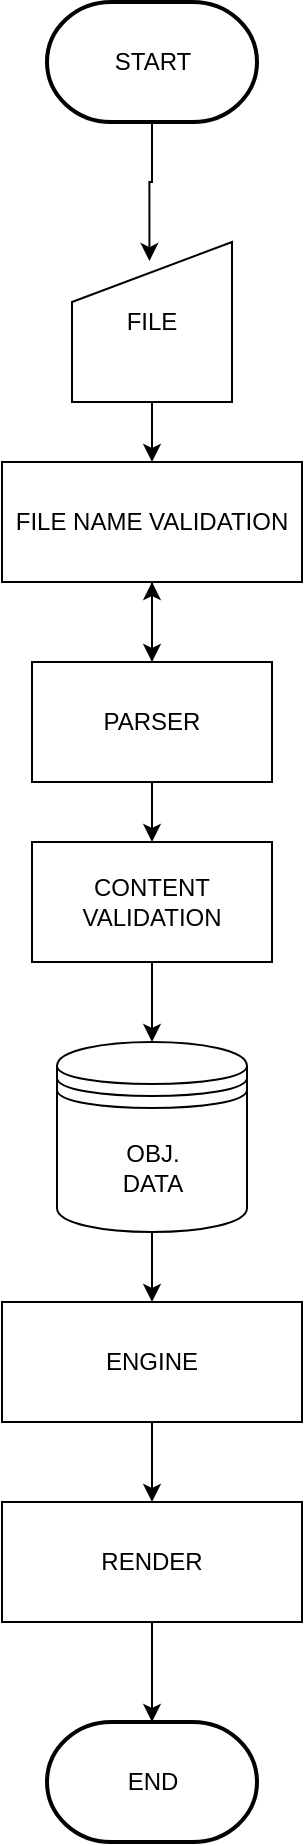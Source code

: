 <mxfile version="21.3.6" type="github">
  <diagram name="Página-1" id="TV4AakHOSTzpoMoIq7GN">
    <mxGraphModel dx="880" dy="465" grid="1" gridSize="10" guides="1" tooltips="1" connect="1" arrows="1" fold="1" page="1" pageScale="1" pageWidth="827" pageHeight="1169" math="0" shadow="0">
      <root>
        <mxCell id="0" />
        <mxCell id="1" parent="0" />
        <mxCell id="4o38gGSABj1w3CJTn9y1-9" style="edgeStyle=orthogonalEdgeStyle;rounded=0;orthogonalLoop=1;jettySize=auto;html=1;exitX=0.5;exitY=1;exitDx=0;exitDy=0;" parent="1" source="4o38gGSABj1w3CJTn9y1-1" target="4o38gGSABj1w3CJTn9y1-5" edge="1">
          <mxGeometry relative="1" as="geometry" />
        </mxCell>
        <mxCell id="4o38gGSABj1w3CJTn9y1-14" value="" style="edgeStyle=orthogonalEdgeStyle;rounded=0;orthogonalLoop=1;jettySize=auto;html=1;" parent="1" source="4o38gGSABj1w3CJTn9y1-1" target="4o38gGSABj1w3CJTn9y1-6" edge="1">
          <mxGeometry relative="1" as="geometry" />
        </mxCell>
        <mxCell id="4o38gGSABj1w3CJTn9y1-1" value="PARSER" style="rounded=0;whiteSpace=wrap;html=1;" parent="1" vertex="1">
          <mxGeometry x="325" y="420" width="120" height="60" as="geometry" />
        </mxCell>
        <mxCell id="4o38gGSABj1w3CJTn9y1-7" style="edgeStyle=orthogonalEdgeStyle;rounded=0;orthogonalLoop=1;jettySize=auto;html=1;entryX=0.5;entryY=0;entryDx=0;entryDy=0;" parent="1" source="4o38gGSABj1w3CJTn9y1-3" target="4o38gGSABj1w3CJTn9y1-6" edge="1">
          <mxGeometry relative="1" as="geometry" />
        </mxCell>
        <mxCell id="4o38gGSABj1w3CJTn9y1-3" value="FILE" style="shape=manualInput;whiteSpace=wrap;html=1;" parent="1" vertex="1">
          <mxGeometry x="345" y="210" width="80" height="80" as="geometry" />
        </mxCell>
        <mxCell id="4o38gGSABj1w3CJTn9y1-13" style="edgeStyle=orthogonalEdgeStyle;rounded=0;orthogonalLoop=1;jettySize=auto;html=1;exitX=0.5;exitY=1;exitDx=0;exitDy=0;entryX=0.5;entryY=0;entryDx=0;entryDy=0;" parent="1" source="4o38gGSABj1w3CJTn9y1-5" target="4o38gGSABj1w3CJTn9y1-11" edge="1">
          <mxGeometry relative="1" as="geometry" />
        </mxCell>
        <mxCell id="4o38gGSABj1w3CJTn9y1-5" value="CONTENT VALIDATION" style="rounded=0;whiteSpace=wrap;html=1;" parent="1" vertex="1">
          <mxGeometry x="325" y="510" width="120" height="60" as="geometry" />
        </mxCell>
        <mxCell id="4o38gGSABj1w3CJTn9y1-8" style="edgeStyle=orthogonalEdgeStyle;rounded=0;orthogonalLoop=1;jettySize=auto;html=1;exitX=0.5;exitY=1;exitDx=0;exitDy=0;entryX=0.5;entryY=0;entryDx=0;entryDy=0;" parent="1" source="4o38gGSABj1w3CJTn9y1-6" target="4o38gGSABj1w3CJTn9y1-1" edge="1">
          <mxGeometry relative="1" as="geometry" />
        </mxCell>
        <mxCell id="4o38gGSABj1w3CJTn9y1-6" value="FILE NAME VALIDATION" style="rounded=0;whiteSpace=wrap;html=1;" parent="1" vertex="1">
          <mxGeometry x="310" y="320" width="150" height="60" as="geometry" />
        </mxCell>
        <mxCell id="4o38gGSABj1w3CJTn9y1-16" style="edgeStyle=orthogonalEdgeStyle;rounded=0;orthogonalLoop=1;jettySize=auto;html=1;exitX=0.5;exitY=1;exitDx=0;exitDy=0;entryX=0.5;entryY=0;entryDx=0;entryDy=0;" parent="1" source="4o38gGSABj1w3CJTn9y1-11" target="4o38gGSABj1w3CJTn9y1-15" edge="1">
          <mxGeometry relative="1" as="geometry" />
        </mxCell>
        <mxCell id="4o38gGSABj1w3CJTn9y1-11" value="OBJ.&lt;br&gt;DATA" style="shape=datastore;whiteSpace=wrap;html=1;" parent="1" vertex="1">
          <mxGeometry x="337.5" y="610" width="95" height="95" as="geometry" />
        </mxCell>
        <mxCell id="4o38gGSABj1w3CJTn9y1-18" style="edgeStyle=orthogonalEdgeStyle;rounded=0;orthogonalLoop=1;jettySize=auto;html=1;exitX=0.5;exitY=1;exitDx=0;exitDy=0;entryX=0.5;entryY=0;entryDx=0;entryDy=0;" parent="1" source="4o38gGSABj1w3CJTn9y1-15" target="4o38gGSABj1w3CJTn9y1-17" edge="1">
          <mxGeometry relative="1" as="geometry" />
        </mxCell>
        <mxCell id="4o38gGSABj1w3CJTn9y1-15" value="ENGINE" style="rounded=0;whiteSpace=wrap;html=1;" parent="1" vertex="1">
          <mxGeometry x="310" y="740" width="150" height="60" as="geometry" />
        </mxCell>
        <mxCell id="4o38gGSABj1w3CJTn9y1-24" style="edgeStyle=orthogonalEdgeStyle;rounded=0;orthogonalLoop=1;jettySize=auto;html=1;exitX=0.5;exitY=1;exitDx=0;exitDy=0;entryX=0.5;entryY=0;entryDx=0;entryDy=0;entryPerimeter=0;" parent="1" source="4o38gGSABj1w3CJTn9y1-17" target="4o38gGSABj1w3CJTn9y1-23" edge="1">
          <mxGeometry relative="1" as="geometry" />
        </mxCell>
        <mxCell id="4o38gGSABj1w3CJTn9y1-17" value="RENDER" style="rounded=0;whiteSpace=wrap;html=1;" parent="1" vertex="1">
          <mxGeometry x="310" y="840" width="150" height="60" as="geometry" />
        </mxCell>
        <mxCell id="4o38gGSABj1w3CJTn9y1-22" style="edgeStyle=orthogonalEdgeStyle;rounded=0;orthogonalLoop=1;jettySize=auto;html=1;exitX=0.5;exitY=1;exitDx=0;exitDy=0;exitPerimeter=0;entryX=0.484;entryY=0.119;entryDx=0;entryDy=0;entryPerimeter=0;" parent="1" source="4o38gGSABj1w3CJTn9y1-21" target="4o38gGSABj1w3CJTn9y1-3" edge="1">
          <mxGeometry relative="1" as="geometry" />
        </mxCell>
        <mxCell id="4o38gGSABj1w3CJTn9y1-21" value="START" style="strokeWidth=2;html=1;shape=mxgraph.flowchart.terminator;whiteSpace=wrap;" parent="1" vertex="1">
          <mxGeometry x="332.5" y="90" width="105" height="60" as="geometry" />
        </mxCell>
        <mxCell id="4o38gGSABj1w3CJTn9y1-23" value="END" style="strokeWidth=2;html=1;shape=mxgraph.flowchart.terminator;whiteSpace=wrap;" parent="1" vertex="1">
          <mxGeometry x="332.5" y="950" width="105" height="60" as="geometry" />
        </mxCell>
      </root>
    </mxGraphModel>
  </diagram>
</mxfile>

